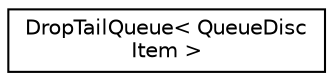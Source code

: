 digraph "Graphical Class Hierarchy"
{
 // LATEX_PDF_SIZE
  edge [fontname="Helvetica",fontsize="10",labelfontname="Helvetica",labelfontsize="10"];
  node [fontname="Helvetica",fontsize="10",shape=record];
  rankdir="LR";
  Node0 [label="DropTailQueue\< QueueDisc\lItem \>",height=0.2,width=0.4,color="black", fillcolor="white", style="filled",URL="$classns3_1_1_drop_tail_queue_3_01_queue_disc_item_01_4.html",tooltip="Introspection did not find any typical Config paths."];
}
